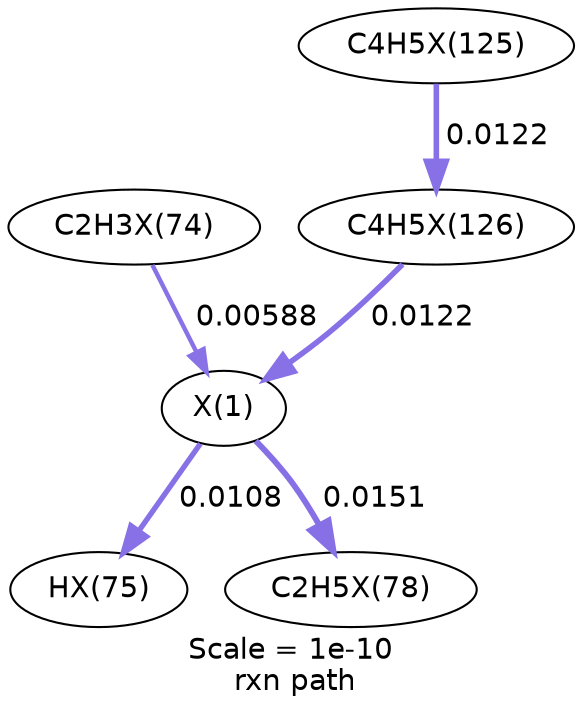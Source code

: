 digraph reaction_paths {
center=1;
s16 -> s15[fontname="Helvetica", style="setlinewidth(2.12)", arrowsize=1.06, color="0.7, 0.506, 0.9"
, label=" 0.00588"];
s15 -> s17[fontname="Helvetica", style="setlinewidth(2.58)", arrowsize=1.29, color="0.7, 0.511, 0.9"
, label=" 0.0108"];
s15 -> s19[fontname="Helvetica", style="setlinewidth(2.83)", arrowsize=1.42, color="0.7, 0.515, 0.9"
, label=" 0.0151"];
s25 -> s15[fontname="Helvetica", style="setlinewidth(2.68)", arrowsize=1.34, color="0.7, 0.512, 0.9"
, label=" 0.0122"];
s24 -> s25[fontname="Helvetica", style="setlinewidth(2.68)", arrowsize=1.34, color="0.7, 0.512, 0.9"
, label=" 0.0122"];
s15 [ fontname="Helvetica", label="X(1)"];
s16 [ fontname="Helvetica", label="C2H3X(74)"];
s17 [ fontname="Helvetica", label="HX(75)"];
s19 [ fontname="Helvetica", label="C2H5X(78)"];
s24 [ fontname="Helvetica", label="C4H5X(125)"];
s25 [ fontname="Helvetica", label="C4H5X(126)"];
 label = "Scale = 1e-10\l rxn path";
 fontname = "Helvetica";
}

